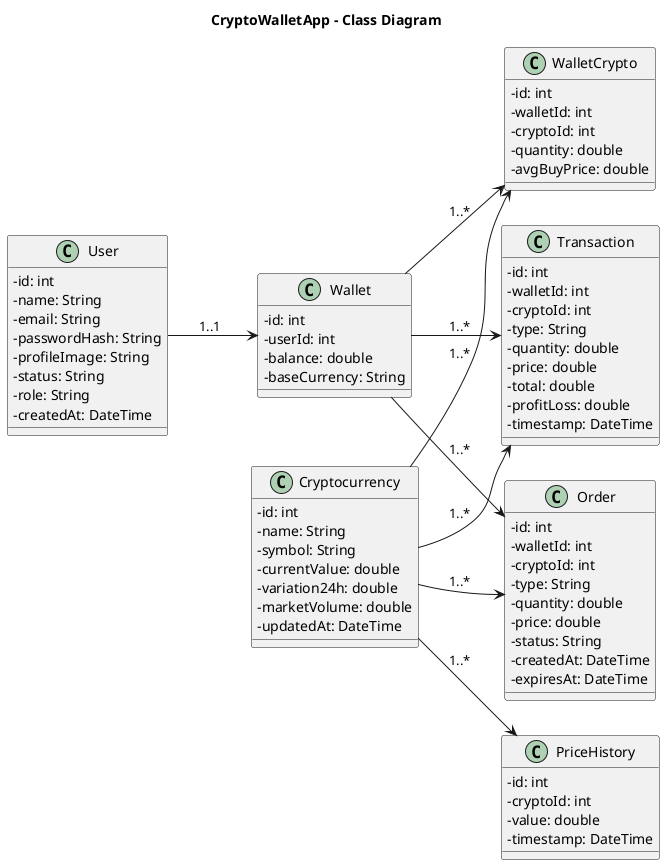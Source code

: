 @startuml
title CryptoWalletApp - Class Diagram

skinparam classAttributeIconSize 0
skinparam shadowing false
left to right direction

class User {
  - id: int
  - name: String
  - email: String
  - passwordHash: String
  - profileImage: String
  - status: String
  - role: String
  - createdAt: DateTime
}

class Wallet {
  - id: int
  - userId: int
  - balance: double
  - baseCurrency: String
}

class WalletCrypto {
  - id: int
  - walletId: int
  - cryptoId: int
  - quantity: double
  - avgBuyPrice: double
}

class Cryptocurrency {
  - id: int
  - name: String
  - symbol: String
  - currentValue: double
  - variation24h: double
  - marketVolume: double
  - updatedAt: DateTime
}

class Order {
  - id: int
  - walletId: int
  - cryptoId: int
  - type: String
  - quantity: double
  - price: double
  - status: String
  - createdAt: DateTime
  - expiresAt: DateTime
}

class Transaction {
  - id: int
  - walletId: int
  - cryptoId: int
  - type: String
  - quantity: double
  - price: double
  - total: double
  - profitLoss: double
  - timestamp: DateTime
}

class PriceHistory {
  - id: int
  - cryptoId: int
  - value: double
  - timestamp: DateTime
}

' Relações
User --> Wallet : 1..1
Wallet --> WalletCrypto : 1..*
Wallet --> Transaction : 1..*
Wallet --> Order : 1..*
Cryptocurrency --> PriceHistory : 1..*
Cryptocurrency --> Order : 1..*
Cryptocurrency --> Transaction : 1..*
Cryptocurrency --> WalletCrypto : 1..*

@enduml
